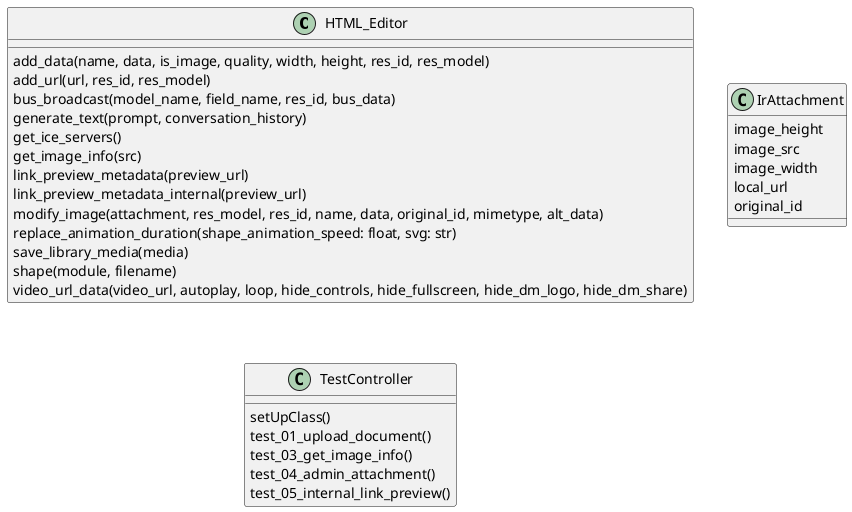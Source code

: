 @startuml classes_html_editor
set namespaceSeparator none
class "HTML_Editor" as odoo_src.odoo.addons.html_editor.controllers.main.HTML_Editor {
  add_data(name, data, is_image, quality, width, height, res_id, res_model)
  add_url(url, res_id, res_model)
  bus_broadcast(model_name, field_name, res_id, bus_data)
  generate_text(prompt, conversation_history)
  get_ice_servers()
  get_image_info(src)
  link_preview_metadata(preview_url)
  link_preview_metadata_internal(preview_url)
  modify_image(attachment, res_model, res_id, name, data, original_id, mimetype, alt_data)
  replace_animation_duration(shape_animation_speed: float, svg: str)
  save_library_media(media)
  shape(module, filename)
  video_url_data(video_url, autoplay, loop, hide_controls, hide_fullscreen, hide_dm_logo, hide_dm_share)
}
class "IrAttachment" as odoo_src.odoo.addons.html_editor.models.ir_attachment.IrAttachment {
  image_height
  image_src
  image_width
  local_url
  original_id
}
class "TestController" as odoo_src.odoo.addons.html_editor.tests.test_controller.TestController {
  setUpClass()
  test_01_upload_document()
  test_03_get_image_info()
  test_04_admin_attachment()
  test_05_internal_link_preview()
}
@enduml
